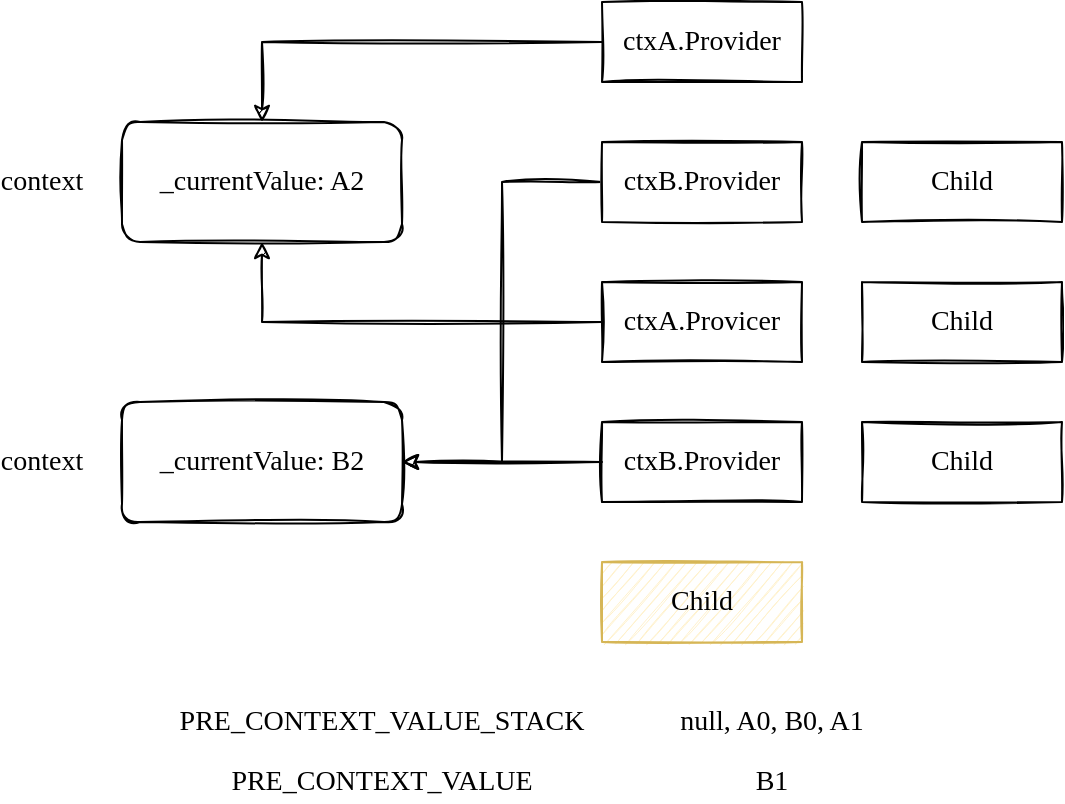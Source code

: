 <mxfile version="14.4.2" type="device" pages="4"><diagram id="n18-X2qYa8pLzI-f7NKn" name="第 1 页"><mxGraphModel dx="2179" dy="995" grid="1" gridSize="10" guides="1" tooltips="1" connect="1" arrows="1" fold="1" page="1" pageScale="1" pageWidth="827" pageHeight="1169" math="0" shadow="0"><root><mxCell id="0"/><mxCell id="1" parent="0"/><mxCell id="dbjN9S-f4LrPLawV0KFG-17" style="edgeStyle=orthogonalEdgeStyle;rounded=0;orthogonalLoop=1;jettySize=auto;html=1;entryX=0.5;entryY=0;entryDx=0;entryDy=0;fontFamily=Comic Sans MS;fontSize=14;sketch=1;" edge="1" parent="1" source="dbjN9S-f4LrPLawV0KFG-2" target="dbjN9S-f4LrPLawV0KFG-15"><mxGeometry relative="1" as="geometry"/></mxCell><mxCell id="dbjN9S-f4LrPLawV0KFG-2" value="ctxA.Provider" style="rounded=0;whiteSpace=wrap;html=1;sketch=1;fontSize=14;fontFamily=Comic Sans MS;" vertex="1" parent="1"><mxGeometry x="170" y="240" width="100" height="40" as="geometry"/></mxCell><mxCell id="dbjN9S-f4LrPLawV0KFG-19" style="edgeStyle=orthogonalEdgeStyle;rounded=0;sketch=1;orthogonalLoop=1;jettySize=auto;html=1;entryX=1;entryY=0.5;entryDx=0;entryDy=0;fontFamily=Comic Sans MS;fontSize=14;" edge="1" parent="1" source="dbjN9S-f4LrPLawV0KFG-3" target="dbjN9S-f4LrPLawV0KFG-18"><mxGeometry relative="1" as="geometry"/></mxCell><mxCell id="dbjN9S-f4LrPLawV0KFG-3" value="ctxB.Provider" style="rounded=0;whiteSpace=wrap;html=1;sketch=1;fontSize=14;fontFamily=Comic Sans MS;" vertex="1" parent="1"><mxGeometry x="170" y="310" width="100" height="40" as="geometry"/></mxCell><mxCell id="dbjN9S-f4LrPLawV0KFG-4" value="Child" style="rounded=0;whiteSpace=wrap;html=1;sketch=1;fontSize=14;fontFamily=Comic Sans MS;" vertex="1" parent="1"><mxGeometry x="300" y="310" width="100" height="40" as="geometry"/></mxCell><mxCell id="dbjN9S-f4LrPLawV0KFG-16" style="edgeStyle=orthogonalEdgeStyle;rounded=0;orthogonalLoop=1;jettySize=auto;html=1;entryX=0.5;entryY=1;entryDx=0;entryDy=0;fontFamily=Comic Sans MS;fontSize=14;sketch=1;" edge="1" parent="1" source="dbjN9S-f4LrPLawV0KFG-5" target="dbjN9S-f4LrPLawV0KFG-15"><mxGeometry relative="1" as="geometry"/></mxCell><mxCell id="dbjN9S-f4LrPLawV0KFG-5" value="ctxA.Provicer" style="rounded=0;whiteSpace=wrap;html=1;sketch=1;fontSize=14;fontFamily=Comic Sans MS;" vertex="1" parent="1"><mxGeometry x="170" y="380" width="100" height="40" as="geometry"/></mxCell><mxCell id="dbjN9S-f4LrPLawV0KFG-6" value="Child" style="rounded=0;whiteSpace=wrap;html=1;sketch=1;fontSize=14;fontFamily=Comic Sans MS;" vertex="1" parent="1"><mxGeometry x="300" y="380" width="100" height="40" as="geometry"/></mxCell><mxCell id="dbjN9S-f4LrPLawV0KFG-20" style="edgeStyle=orthogonalEdgeStyle;rounded=0;sketch=1;orthogonalLoop=1;jettySize=auto;html=1;fontFamily=Comic Sans MS;fontSize=14;entryX=1;entryY=0.5;entryDx=0;entryDy=0;" edge="1" parent="1" source="dbjN9S-f4LrPLawV0KFG-7" target="dbjN9S-f4LrPLawV0KFG-18"><mxGeometry relative="1" as="geometry"><mxPoint x="60" y="470" as="targetPoint"/></mxGeometry></mxCell><mxCell id="dbjN9S-f4LrPLawV0KFG-7" value="&lt;span style=&quot;font-size: 14px;&quot;&gt;ctxB.Provider&lt;/span&gt;" style="rounded=0;whiteSpace=wrap;html=1;sketch=1;fontSize=14;fontFamily=Comic Sans MS;" vertex="1" parent="1"><mxGeometry x="170" y="450" width="100" height="40" as="geometry"/></mxCell><mxCell id="dbjN9S-f4LrPLawV0KFG-9" value="Child" style="rounded=0;whiteSpace=wrap;html=1;sketch=1;fontSize=14;fontFamily=Comic Sans MS;" vertex="1" parent="1"><mxGeometry x="300" y="450" width="100" height="40" as="geometry"/></mxCell><mxCell id="dbjN9S-f4LrPLawV0KFG-10" value="Child" style="rounded=0;whiteSpace=wrap;html=1;sketch=1;fontSize=14;fontFamily=Comic Sans MS;fillColor=#fff2cc;strokeColor=#d6b656;" vertex="1" parent="1"><mxGeometry x="170" y="520" width="100" height="40" as="geometry"/></mxCell><mxCell id="dbjN9S-f4LrPLawV0KFG-11" value="PRE_CONTEXT_VALUE_STACK" style="text;html=1;strokeColor=none;fillColor=none;align=center;verticalAlign=middle;whiteSpace=wrap;rounded=0;sketch=1;fontFamily=Comic Sans MS;fontSize=14;" vertex="1" parent="1"><mxGeometry x="40" y="590" width="40" height="20" as="geometry"/></mxCell><mxCell id="dbjN9S-f4LrPLawV0KFG-12" value="null, A0, B0, A1" style="text;html=1;strokeColor=none;fillColor=none;align=center;verticalAlign=middle;whiteSpace=wrap;rounded=0;sketch=1;fontFamily=Comic Sans MS;fontSize=14;" vertex="1" parent="1"><mxGeometry x="150" y="590" width="210" height="20" as="geometry"/></mxCell><mxCell id="dbjN9S-f4LrPLawV0KFG-13" value="PRE_CONTEXT_VALUE" style="text;html=1;strokeColor=none;fillColor=none;align=center;verticalAlign=middle;whiteSpace=wrap;rounded=0;sketch=1;fontFamily=Comic Sans MS;fontSize=14;" vertex="1" parent="1"><mxGeometry x="40" y="620" width="40" height="20" as="geometry"/></mxCell><mxCell id="dbjN9S-f4LrPLawV0KFG-14" value="B1" style="text;html=1;strokeColor=none;fillColor=none;align=center;verticalAlign=middle;whiteSpace=wrap;rounded=0;sketch=1;fontFamily=Comic Sans MS;fontSize=14;" vertex="1" parent="1"><mxGeometry x="150" y="620" width="210" height="20" as="geometry"/></mxCell><mxCell id="dbjN9S-f4LrPLawV0KFG-15" value="_currentValue: A2" style="rounded=1;whiteSpace=wrap;html=1;sketch=1;fontFamily=Comic Sans MS;fontSize=14;" vertex="1" parent="1"><mxGeometry x="-70" y="300" width="140" height="60" as="geometry"/></mxCell><mxCell id="dbjN9S-f4LrPLawV0KFG-18" value="&lt;span&gt;_currentValue: B2&lt;/span&gt;" style="rounded=1;whiteSpace=wrap;html=1;sketch=1;fontFamily=Comic Sans MS;fontSize=14;" vertex="1" parent="1"><mxGeometry x="-70" y="440" width="140" height="60" as="geometry"/></mxCell><mxCell id="dbjN9S-f4LrPLawV0KFG-21" value="context" style="text;html=1;strokeColor=none;fillColor=none;align=center;verticalAlign=middle;whiteSpace=wrap;rounded=0;sketch=1;fontFamily=Comic Sans MS;fontSize=14;" vertex="1" parent="1"><mxGeometry x="-130" y="320" width="40" height="20" as="geometry"/></mxCell><mxCell id="dbjN9S-f4LrPLawV0KFG-22" value="context" style="text;html=1;strokeColor=none;fillColor=none;align=center;verticalAlign=middle;whiteSpace=wrap;rounded=0;sketch=1;fontFamily=Comic Sans MS;fontSize=14;" vertex="1" parent="1"><mxGeometry x="-130" y="460" width="40" height="20" as="geometry"/></mxCell></root></mxGraphModel></diagram><diagram name="2" id="H3SQBdVU0DFd1K4Rhg_x"><mxGraphModel dx="2179" dy="995" grid="1" gridSize="10" guides="1" tooltips="1" connect="1" arrows="1" fold="1" page="1" pageScale="1" pageWidth="827" pageHeight="1169" math="0" shadow="0"><root><mxCell id="WFRKObumVZfEr3sQyKvl-0"/><mxCell id="WFRKObumVZfEr3sQyKvl-1" parent="WFRKObumVZfEr3sQyKvl-0"/><mxCell id="WFRKObumVZfEr3sQyKvl-2" style="edgeStyle=orthogonalEdgeStyle;rounded=0;orthogonalLoop=1;jettySize=auto;html=1;entryX=0.5;entryY=0;entryDx=0;entryDy=0;fontFamily=Comic Sans MS;fontSize=14;sketch=1;" edge="1" parent="WFRKObumVZfEr3sQyKvl-1" source="WFRKObumVZfEr3sQyKvl-3" target="WFRKObumVZfEr3sQyKvl-18"><mxGeometry relative="1" as="geometry"/></mxCell><mxCell id="WFRKObumVZfEr3sQyKvl-3" value="ctxA.Provider" style="rounded=0;whiteSpace=wrap;html=1;sketch=1;fontSize=14;fontFamily=Comic Sans MS;" vertex="1" parent="WFRKObumVZfEr3sQyKvl-1"><mxGeometry x="170" y="240" width="100" height="40" as="geometry"/></mxCell><mxCell id="WFRKObumVZfEr3sQyKvl-4" style="edgeStyle=orthogonalEdgeStyle;rounded=0;sketch=1;orthogonalLoop=1;jettySize=auto;html=1;entryX=1;entryY=0.5;entryDx=0;entryDy=0;fontFamily=Comic Sans MS;fontSize=14;" edge="1" parent="WFRKObumVZfEr3sQyKvl-1" source="WFRKObumVZfEr3sQyKvl-5" target="WFRKObumVZfEr3sQyKvl-19"><mxGeometry relative="1" as="geometry"/></mxCell><mxCell id="WFRKObumVZfEr3sQyKvl-5" value="ctxB.Provider" style="rounded=0;whiteSpace=wrap;html=1;sketch=1;fontSize=14;fontFamily=Comic Sans MS;" vertex="1" parent="WFRKObumVZfEr3sQyKvl-1"><mxGeometry x="170" y="310" width="100" height="40" as="geometry"/></mxCell><mxCell id="WFRKObumVZfEr3sQyKvl-6" value="Child" style="rounded=0;whiteSpace=wrap;html=1;sketch=1;fontSize=14;fontFamily=Comic Sans MS;" vertex="1" parent="WFRKObumVZfEr3sQyKvl-1"><mxGeometry x="300" y="310" width="100" height="40" as="geometry"/></mxCell><mxCell id="WFRKObumVZfEr3sQyKvl-7" style="edgeStyle=orthogonalEdgeStyle;rounded=0;orthogonalLoop=1;jettySize=auto;html=1;entryX=0.5;entryY=1;entryDx=0;entryDy=0;fontFamily=Comic Sans MS;fontSize=14;sketch=1;" edge="1" parent="WFRKObumVZfEr3sQyKvl-1" source="WFRKObumVZfEr3sQyKvl-8" target="WFRKObumVZfEr3sQyKvl-18"><mxGeometry relative="1" as="geometry"/></mxCell><mxCell id="WFRKObumVZfEr3sQyKvl-8" value="ctxA.Provicer" style="rounded=0;whiteSpace=wrap;html=1;sketch=1;fontSize=14;fontFamily=Comic Sans MS;" vertex="1" parent="WFRKObumVZfEr3sQyKvl-1"><mxGeometry x="170" y="380" width="100" height="40" as="geometry"/></mxCell><mxCell id="WFRKObumVZfEr3sQyKvl-9" value="Child" style="rounded=0;whiteSpace=wrap;html=1;sketch=1;fontSize=14;fontFamily=Comic Sans MS;" vertex="1" parent="WFRKObumVZfEr3sQyKvl-1"><mxGeometry x="300" y="380" width="100" height="40" as="geometry"/></mxCell><mxCell id="WFRKObumVZfEr3sQyKvl-10" style="edgeStyle=orthogonalEdgeStyle;rounded=0;sketch=1;orthogonalLoop=1;jettySize=auto;html=1;fontFamily=Comic Sans MS;fontSize=14;entryX=1;entryY=0.5;entryDx=0;entryDy=0;" edge="1" parent="WFRKObumVZfEr3sQyKvl-1" source="WFRKObumVZfEr3sQyKvl-11" target="WFRKObumVZfEr3sQyKvl-19"><mxGeometry relative="1" as="geometry"><mxPoint x="60" y="470" as="targetPoint"/></mxGeometry></mxCell><mxCell id="WFRKObumVZfEr3sQyKvl-11" value="&lt;span style=&quot;font-size: 14px;&quot;&gt;ctxB.Provider&lt;/span&gt;" style="rounded=0;whiteSpace=wrap;html=1;sketch=1;fontSize=14;fontFamily=Comic Sans MS;" vertex="1" parent="WFRKObumVZfEr3sQyKvl-1"><mxGeometry x="170" y="450" width="100" height="40" as="geometry"/></mxCell><mxCell id="WFRKObumVZfEr3sQyKvl-12" value="Child" style="rounded=0;whiteSpace=wrap;html=1;sketch=1;fontSize=14;fontFamily=Comic Sans MS;fillColor=#fff2cc;strokeColor=#d6b656;" vertex="1" parent="WFRKObumVZfEr3sQyKvl-1"><mxGeometry x="300" y="450" width="100" height="40" as="geometry"/></mxCell><mxCell id="WFRKObumVZfEr3sQyKvl-13" value="Child" style="rounded=0;whiteSpace=wrap;html=1;sketch=1;fontSize=14;fontFamily=Comic Sans MS;" vertex="1" parent="WFRKObumVZfEr3sQyKvl-1"><mxGeometry x="170" y="520" width="100" height="40" as="geometry"/></mxCell><mxCell id="WFRKObumVZfEr3sQyKvl-14" value="PRE_CONTEXT_VALUE_STACK" style="text;html=1;strokeColor=none;fillColor=none;align=center;verticalAlign=middle;whiteSpace=wrap;rounded=0;sketch=1;fontFamily=Comic Sans MS;fontSize=14;" vertex="1" parent="WFRKObumVZfEr3sQyKvl-1"><mxGeometry x="40" y="590" width="40" height="20" as="geometry"/></mxCell><mxCell id="WFRKObumVZfEr3sQyKvl-15" value="null, A0, B0" style="text;html=1;strokeColor=none;fillColor=none;align=center;verticalAlign=middle;whiteSpace=wrap;rounded=0;sketch=1;fontFamily=Comic Sans MS;fontSize=14;" vertex="1" parent="WFRKObumVZfEr3sQyKvl-1"><mxGeometry x="150" y="590" width="210" height="20" as="geometry"/></mxCell><mxCell id="WFRKObumVZfEr3sQyKvl-16" value="PRE_CONTEXT_VALUE" style="text;html=1;strokeColor=none;fillColor=none;align=center;verticalAlign=middle;whiteSpace=wrap;rounded=0;sketch=1;fontFamily=Comic Sans MS;fontSize=14;" vertex="1" parent="WFRKObumVZfEr3sQyKvl-1"><mxGeometry x="40" y="620" width="40" height="20" as="geometry"/></mxCell><mxCell id="WFRKObumVZfEr3sQyKvl-17" value="A1" style="text;html=1;strokeColor=none;fillColor=none;align=center;verticalAlign=middle;whiteSpace=wrap;rounded=0;sketch=1;fontFamily=Comic Sans MS;fontSize=14;" vertex="1" parent="WFRKObumVZfEr3sQyKvl-1"><mxGeometry x="150" y="620" width="210" height="20" as="geometry"/></mxCell><mxCell id="WFRKObumVZfEr3sQyKvl-18" value="_currentValue: A2" style="rounded=1;whiteSpace=wrap;html=1;sketch=1;fontFamily=Comic Sans MS;fontSize=14;" vertex="1" parent="WFRKObumVZfEr3sQyKvl-1"><mxGeometry x="-70" y="300" width="140" height="60" as="geometry"/></mxCell><mxCell id="WFRKObumVZfEr3sQyKvl-19" value="&lt;span&gt;_currentValue: B1&lt;/span&gt;" style="rounded=1;whiteSpace=wrap;html=1;sketch=1;fontFamily=Comic Sans MS;fontSize=14;" vertex="1" parent="WFRKObumVZfEr3sQyKvl-1"><mxGeometry x="-70" y="440" width="140" height="60" as="geometry"/></mxCell><mxCell id="WFRKObumVZfEr3sQyKvl-20" value="context" style="text;html=1;strokeColor=none;fillColor=none;align=center;verticalAlign=middle;whiteSpace=wrap;rounded=0;sketch=1;fontFamily=Comic Sans MS;fontSize=14;" vertex="1" parent="WFRKObumVZfEr3sQyKvl-1"><mxGeometry x="-130" y="320" width="40" height="20" as="geometry"/></mxCell><mxCell id="WFRKObumVZfEr3sQyKvl-21" value="context" style="text;html=1;strokeColor=none;fillColor=none;align=center;verticalAlign=middle;whiteSpace=wrap;rounded=0;sketch=1;fontFamily=Comic Sans MS;fontSize=14;" vertex="1" parent="WFRKObumVZfEr3sQyKvl-1"><mxGeometry x="-130" y="460" width="40" height="20" as="geometry"/></mxCell></root></mxGraphModel></diagram><diagram name="3" id="v5EXsxSfd-TnBhBTELkr"><mxGraphModel dx="2179" dy="995" grid="1" gridSize="10" guides="1" tooltips="1" connect="1" arrows="1" fold="1" page="1" pageScale="1" pageWidth="827" pageHeight="1169" math="0" shadow="0"><root><mxCell id="GogQ7M-SwQcxNcJeowl0-0"/><mxCell id="GogQ7M-SwQcxNcJeowl0-1" parent="GogQ7M-SwQcxNcJeowl0-0"/><mxCell id="GogQ7M-SwQcxNcJeowl0-2" style="edgeStyle=orthogonalEdgeStyle;rounded=0;orthogonalLoop=1;jettySize=auto;html=1;entryX=0.5;entryY=0;entryDx=0;entryDy=0;fontFamily=Comic Sans MS;fontSize=14;sketch=1;" edge="1" parent="GogQ7M-SwQcxNcJeowl0-1" source="GogQ7M-SwQcxNcJeowl0-3" target="GogQ7M-SwQcxNcJeowl0-18"><mxGeometry relative="1" as="geometry"/></mxCell><mxCell id="GogQ7M-SwQcxNcJeowl0-3" value="ctxA.Provider" style="rounded=0;whiteSpace=wrap;html=1;sketch=1;fontSize=14;fontFamily=Comic Sans MS;" vertex="1" parent="GogQ7M-SwQcxNcJeowl0-1"><mxGeometry x="170" y="240" width="100" height="40" as="geometry"/></mxCell><mxCell id="GogQ7M-SwQcxNcJeowl0-4" style="edgeStyle=orthogonalEdgeStyle;rounded=0;sketch=1;orthogonalLoop=1;jettySize=auto;html=1;entryX=1;entryY=0.5;entryDx=0;entryDy=0;fontFamily=Comic Sans MS;fontSize=14;" edge="1" parent="GogQ7M-SwQcxNcJeowl0-1" source="GogQ7M-SwQcxNcJeowl0-5" target="GogQ7M-SwQcxNcJeowl0-19"><mxGeometry relative="1" as="geometry"/></mxCell><mxCell id="GogQ7M-SwQcxNcJeowl0-5" value="ctxB.Provider" style="rounded=0;whiteSpace=wrap;html=1;sketch=1;fontSize=14;fontFamily=Comic Sans MS;" vertex="1" parent="GogQ7M-SwQcxNcJeowl0-1"><mxGeometry x="170" y="310" width="100" height="40" as="geometry"/></mxCell><mxCell id="GogQ7M-SwQcxNcJeowl0-6" value="Child" style="rounded=0;whiteSpace=wrap;html=1;sketch=1;fontSize=14;fontFamily=Comic Sans MS;" vertex="1" parent="GogQ7M-SwQcxNcJeowl0-1"><mxGeometry x="300" y="310" width="100" height="40" as="geometry"/></mxCell><mxCell id="GogQ7M-SwQcxNcJeowl0-7" style="edgeStyle=orthogonalEdgeStyle;rounded=0;orthogonalLoop=1;jettySize=auto;html=1;entryX=0.5;entryY=1;entryDx=0;entryDy=0;fontFamily=Comic Sans MS;fontSize=14;sketch=1;" edge="1" parent="GogQ7M-SwQcxNcJeowl0-1" source="GogQ7M-SwQcxNcJeowl0-8" target="GogQ7M-SwQcxNcJeowl0-18"><mxGeometry relative="1" as="geometry"/></mxCell><mxCell id="GogQ7M-SwQcxNcJeowl0-8" value="ctxA.Provicer" style="rounded=0;whiteSpace=wrap;html=1;sketch=1;fontSize=14;fontFamily=Comic Sans MS;" vertex="1" parent="GogQ7M-SwQcxNcJeowl0-1"><mxGeometry x="170" y="380" width="100" height="40" as="geometry"/></mxCell><mxCell id="GogQ7M-SwQcxNcJeowl0-9" value="Child" style="rounded=0;whiteSpace=wrap;html=1;sketch=1;fontSize=14;fontFamily=Comic Sans MS;fillColor=#fff2cc;strokeColor=#d6b656;" vertex="1" parent="GogQ7M-SwQcxNcJeowl0-1"><mxGeometry x="300" y="380" width="100" height="40" as="geometry"/></mxCell><mxCell id="GogQ7M-SwQcxNcJeowl0-10" style="edgeStyle=orthogonalEdgeStyle;rounded=0;sketch=1;orthogonalLoop=1;jettySize=auto;html=1;fontFamily=Comic Sans MS;fontSize=14;entryX=1;entryY=0.5;entryDx=0;entryDy=0;" edge="1" parent="GogQ7M-SwQcxNcJeowl0-1" source="GogQ7M-SwQcxNcJeowl0-11" target="GogQ7M-SwQcxNcJeowl0-19"><mxGeometry relative="1" as="geometry"><mxPoint x="60" y="470" as="targetPoint"/></mxGeometry></mxCell><mxCell id="GogQ7M-SwQcxNcJeowl0-11" value="&lt;span style=&quot;font-size: 14px;&quot;&gt;ctxB.Provider&lt;/span&gt;" style="rounded=0;whiteSpace=wrap;html=1;sketch=1;fontSize=14;fontFamily=Comic Sans MS;" vertex="1" parent="GogQ7M-SwQcxNcJeowl0-1"><mxGeometry x="170" y="450" width="100" height="40" as="geometry"/></mxCell><mxCell id="GogQ7M-SwQcxNcJeowl0-12" value="Child" style="rounded=0;whiteSpace=wrap;html=1;sketch=1;fontSize=14;fontFamily=Comic Sans MS;" vertex="1" parent="GogQ7M-SwQcxNcJeowl0-1"><mxGeometry x="300" y="450" width="100" height="40" as="geometry"/></mxCell><mxCell id="GogQ7M-SwQcxNcJeowl0-13" value="Child" style="rounded=0;whiteSpace=wrap;html=1;sketch=1;fontSize=14;fontFamily=Comic Sans MS;" vertex="1" parent="GogQ7M-SwQcxNcJeowl0-1"><mxGeometry x="170" y="520" width="100" height="40" as="geometry"/></mxCell><mxCell id="GogQ7M-SwQcxNcJeowl0-14" value="PRE_CONTEXT_VALUE_STACK" style="text;html=1;strokeColor=none;fillColor=none;align=center;verticalAlign=middle;whiteSpace=wrap;rounded=0;sketch=1;fontFamily=Comic Sans MS;fontSize=14;" vertex="1" parent="GogQ7M-SwQcxNcJeowl0-1"><mxGeometry x="40" y="590" width="40" height="20" as="geometry"/></mxCell><mxCell id="GogQ7M-SwQcxNcJeowl0-15" value="null, A0" style="text;html=1;strokeColor=none;fillColor=none;align=center;verticalAlign=middle;whiteSpace=wrap;rounded=0;sketch=1;fontFamily=Comic Sans MS;fontSize=14;" vertex="1" parent="GogQ7M-SwQcxNcJeowl0-1"><mxGeometry x="150" y="590" width="210" height="20" as="geometry"/></mxCell><mxCell id="GogQ7M-SwQcxNcJeowl0-16" value="PRE_CONTEXT_VALUE" style="text;html=1;strokeColor=none;fillColor=none;align=center;verticalAlign=middle;whiteSpace=wrap;rounded=0;sketch=1;fontFamily=Comic Sans MS;fontSize=14;" vertex="1" parent="GogQ7M-SwQcxNcJeowl0-1"><mxGeometry x="40" y="620" width="40" height="20" as="geometry"/></mxCell><mxCell id="GogQ7M-SwQcxNcJeowl0-17" value="B0" style="text;html=1;strokeColor=none;fillColor=none;align=center;verticalAlign=middle;whiteSpace=wrap;rounded=0;sketch=1;fontFamily=Comic Sans MS;fontSize=14;" vertex="1" parent="GogQ7M-SwQcxNcJeowl0-1"><mxGeometry x="150" y="620" width="210" height="20" as="geometry"/></mxCell><mxCell id="GogQ7M-SwQcxNcJeowl0-18" value="_currentValue: A1" style="rounded=1;whiteSpace=wrap;html=1;sketch=1;fontFamily=Comic Sans MS;fontSize=14;" vertex="1" parent="GogQ7M-SwQcxNcJeowl0-1"><mxGeometry x="-70" y="300" width="140" height="60" as="geometry"/></mxCell><mxCell id="GogQ7M-SwQcxNcJeowl0-19" value="&lt;span&gt;_currentValue: B1&lt;/span&gt;" style="rounded=1;whiteSpace=wrap;html=1;sketch=1;fontFamily=Comic Sans MS;fontSize=14;" vertex="1" parent="GogQ7M-SwQcxNcJeowl0-1"><mxGeometry x="-70" y="440" width="140" height="60" as="geometry"/></mxCell><mxCell id="GogQ7M-SwQcxNcJeowl0-20" value="context" style="text;html=1;strokeColor=none;fillColor=none;align=center;verticalAlign=middle;whiteSpace=wrap;rounded=0;sketch=1;fontFamily=Comic Sans MS;fontSize=14;" vertex="1" parent="GogQ7M-SwQcxNcJeowl0-1"><mxGeometry x="-130" y="320" width="40" height="20" as="geometry"/></mxCell><mxCell id="GogQ7M-SwQcxNcJeowl0-21" value="context" style="text;html=1;strokeColor=none;fillColor=none;align=center;verticalAlign=middle;whiteSpace=wrap;rounded=0;sketch=1;fontFamily=Comic Sans MS;fontSize=14;" vertex="1" parent="GogQ7M-SwQcxNcJeowl0-1"><mxGeometry x="-130" y="460" width="40" height="20" as="geometry"/></mxCell></root></mxGraphModel></diagram><diagram name="4" id="fUNc85M12geixHGao0mS"><mxGraphModel dx="2179" dy="995" grid="1" gridSize="10" guides="1" tooltips="1" connect="1" arrows="1" fold="1" page="1" pageScale="1" pageWidth="827" pageHeight="1169" math="0" shadow="0"><root><mxCell id="6BeekUvoZo6vubJu1trr-0"/><mxCell id="6BeekUvoZo6vubJu1trr-1" parent="6BeekUvoZo6vubJu1trr-0"/><mxCell id="6BeekUvoZo6vubJu1trr-2" style="edgeStyle=orthogonalEdgeStyle;rounded=0;orthogonalLoop=1;jettySize=auto;html=1;entryX=0.5;entryY=0;entryDx=0;entryDy=0;fontFamily=Comic Sans MS;fontSize=14;sketch=1;" edge="1" parent="6BeekUvoZo6vubJu1trr-1" source="6BeekUvoZo6vubJu1trr-3" target="6BeekUvoZo6vubJu1trr-18"><mxGeometry relative="1" as="geometry"/></mxCell><mxCell id="6BeekUvoZo6vubJu1trr-3" value="ctxA.Provider" style="rounded=0;whiteSpace=wrap;html=1;sketch=1;fontSize=14;fontFamily=Comic Sans MS;" vertex="1" parent="6BeekUvoZo6vubJu1trr-1"><mxGeometry x="170" y="240" width="100" height="40" as="geometry"/></mxCell><mxCell id="6BeekUvoZo6vubJu1trr-4" style="edgeStyle=orthogonalEdgeStyle;rounded=0;sketch=1;orthogonalLoop=1;jettySize=auto;html=1;entryX=1;entryY=0.5;entryDx=0;entryDy=0;fontFamily=Comic Sans MS;fontSize=14;" edge="1" parent="6BeekUvoZo6vubJu1trr-1" source="6BeekUvoZo6vubJu1trr-5" target="6BeekUvoZo6vubJu1trr-19"><mxGeometry relative="1" as="geometry"/></mxCell><mxCell id="6BeekUvoZo6vubJu1trr-5" value="ctxB.Provider" style="rounded=0;whiteSpace=wrap;html=1;sketch=1;fontSize=14;fontFamily=Comic Sans MS;" vertex="1" parent="6BeekUvoZo6vubJu1trr-1"><mxGeometry x="170" y="310" width="100" height="40" as="geometry"/></mxCell><mxCell id="6BeekUvoZo6vubJu1trr-6" value="Child" style="rounded=0;whiteSpace=wrap;html=1;sketch=1;fontSize=14;fontFamily=Comic Sans MS;fillColor=#fff2cc;strokeColor=#d6b656;" vertex="1" parent="6BeekUvoZo6vubJu1trr-1"><mxGeometry x="300" y="310" width="100" height="40" as="geometry"/></mxCell><mxCell id="6BeekUvoZo6vubJu1trr-7" style="edgeStyle=orthogonalEdgeStyle;rounded=0;orthogonalLoop=1;jettySize=auto;html=1;entryX=0.5;entryY=1;entryDx=0;entryDy=0;fontFamily=Comic Sans MS;fontSize=14;sketch=1;" edge="1" parent="6BeekUvoZo6vubJu1trr-1" source="6BeekUvoZo6vubJu1trr-8" target="6BeekUvoZo6vubJu1trr-18"><mxGeometry relative="1" as="geometry"/></mxCell><mxCell id="6BeekUvoZo6vubJu1trr-8" value="ctxA.Provicer" style="rounded=0;whiteSpace=wrap;html=1;sketch=1;fontSize=14;fontFamily=Comic Sans MS;" vertex="1" parent="6BeekUvoZo6vubJu1trr-1"><mxGeometry x="170" y="380" width="100" height="40" as="geometry"/></mxCell><mxCell id="6BeekUvoZo6vubJu1trr-9" value="Child" style="rounded=0;whiteSpace=wrap;html=1;sketch=1;fontSize=14;fontFamily=Comic Sans MS;" vertex="1" parent="6BeekUvoZo6vubJu1trr-1"><mxGeometry x="300" y="380" width="100" height="40" as="geometry"/></mxCell><mxCell id="6BeekUvoZo6vubJu1trr-10" style="edgeStyle=orthogonalEdgeStyle;rounded=0;sketch=1;orthogonalLoop=1;jettySize=auto;html=1;fontFamily=Comic Sans MS;fontSize=14;entryX=1;entryY=0.5;entryDx=0;entryDy=0;" edge="1" parent="6BeekUvoZo6vubJu1trr-1" source="6BeekUvoZo6vubJu1trr-11" target="6BeekUvoZo6vubJu1trr-19"><mxGeometry relative="1" as="geometry"><mxPoint x="60" y="470" as="targetPoint"/></mxGeometry></mxCell><mxCell id="6BeekUvoZo6vubJu1trr-11" value="&lt;span style=&quot;font-size: 14px;&quot;&gt;ctxB.Provider&lt;/span&gt;" style="rounded=0;whiteSpace=wrap;html=1;sketch=1;fontSize=14;fontFamily=Comic Sans MS;" vertex="1" parent="6BeekUvoZo6vubJu1trr-1"><mxGeometry x="170" y="450" width="100" height="40" as="geometry"/></mxCell><mxCell id="6BeekUvoZo6vubJu1trr-12" value="Child" style="rounded=0;whiteSpace=wrap;html=1;sketch=1;fontSize=14;fontFamily=Comic Sans MS;" vertex="1" parent="6BeekUvoZo6vubJu1trr-1"><mxGeometry x="300" y="450" width="100" height="40" as="geometry"/></mxCell><mxCell id="6BeekUvoZo6vubJu1trr-13" value="Child" style="rounded=0;whiteSpace=wrap;html=1;sketch=1;fontSize=14;fontFamily=Comic Sans MS;" vertex="1" parent="6BeekUvoZo6vubJu1trr-1"><mxGeometry x="170" y="520" width="100" height="40" as="geometry"/></mxCell><mxCell id="6BeekUvoZo6vubJu1trr-14" value="PRE_CONTEXT_VALUE_STACK" style="text;html=1;strokeColor=none;fillColor=none;align=center;verticalAlign=middle;whiteSpace=wrap;rounded=0;sketch=1;fontFamily=Comic Sans MS;fontSize=14;" vertex="1" parent="6BeekUvoZo6vubJu1trr-1"><mxGeometry x="40" y="590" width="40" height="20" as="geometry"/></mxCell><mxCell id="6BeekUvoZo6vubJu1trr-15" value="null" style="text;html=1;strokeColor=none;fillColor=none;align=center;verticalAlign=middle;whiteSpace=wrap;rounded=0;sketch=1;fontFamily=Comic Sans MS;fontSize=14;" vertex="1" parent="6BeekUvoZo6vubJu1trr-1"><mxGeometry x="150" y="590" width="210" height="20" as="geometry"/></mxCell><mxCell id="6BeekUvoZo6vubJu1trr-16" value="PRE_CONTEXT_VALUE" style="text;html=1;strokeColor=none;fillColor=none;align=center;verticalAlign=middle;whiteSpace=wrap;rounded=0;sketch=1;fontFamily=Comic Sans MS;fontSize=14;" vertex="1" parent="6BeekUvoZo6vubJu1trr-1"><mxGeometry x="40" y="620" width="40" height="20" as="geometry"/></mxCell><mxCell id="6BeekUvoZo6vubJu1trr-17" value="A0" style="text;html=1;strokeColor=none;fillColor=none;align=center;verticalAlign=middle;whiteSpace=wrap;rounded=0;sketch=1;fontFamily=Comic Sans MS;fontSize=14;" vertex="1" parent="6BeekUvoZo6vubJu1trr-1"><mxGeometry x="150" y="620" width="210" height="20" as="geometry"/></mxCell><mxCell id="6BeekUvoZo6vubJu1trr-18" value="_currentValue: A1" style="rounded=1;whiteSpace=wrap;html=1;sketch=1;fontFamily=Comic Sans MS;fontSize=14;" vertex="1" parent="6BeekUvoZo6vubJu1trr-1"><mxGeometry x="-70" y="300" width="140" height="60" as="geometry"/></mxCell><mxCell id="6BeekUvoZo6vubJu1trr-19" value="&lt;span&gt;_currentValue: B0&lt;/span&gt;" style="rounded=1;whiteSpace=wrap;html=1;sketch=1;fontFamily=Comic Sans MS;fontSize=14;" vertex="1" parent="6BeekUvoZo6vubJu1trr-1"><mxGeometry x="-70" y="440" width="140" height="60" as="geometry"/></mxCell><mxCell id="6BeekUvoZo6vubJu1trr-20" value="context" style="text;html=1;strokeColor=none;fillColor=none;align=center;verticalAlign=middle;whiteSpace=wrap;rounded=0;sketch=1;fontFamily=Comic Sans MS;fontSize=14;" vertex="1" parent="6BeekUvoZo6vubJu1trr-1"><mxGeometry x="-130" y="320" width="40" height="20" as="geometry"/></mxCell><mxCell id="6BeekUvoZo6vubJu1trr-21" value="context" style="text;html=1;strokeColor=none;fillColor=none;align=center;verticalAlign=middle;whiteSpace=wrap;rounded=0;sketch=1;fontFamily=Comic Sans MS;fontSize=14;" vertex="1" parent="6BeekUvoZo6vubJu1trr-1"><mxGeometry x="-130" y="460" width="40" height="20" as="geometry"/></mxCell></root></mxGraphModel></diagram></mxfile>